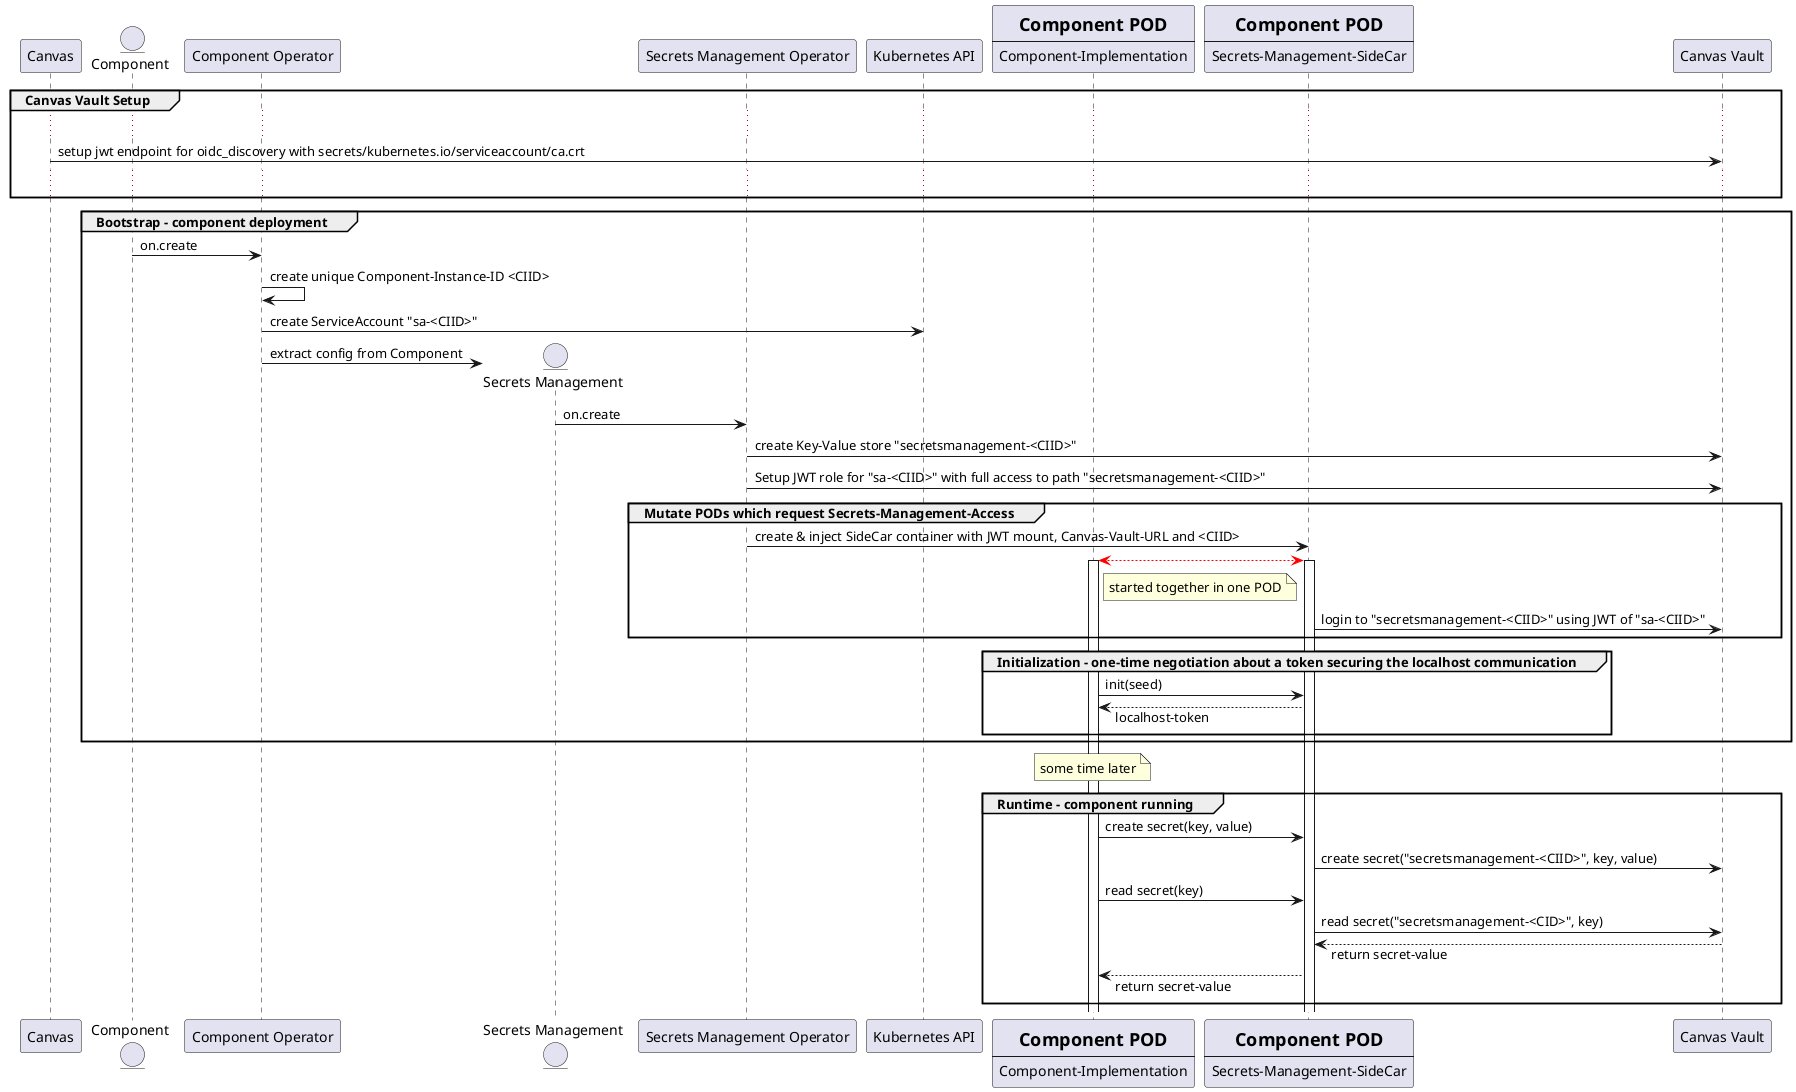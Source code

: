 @startuml

participant Canvas as "Canvas"
entity Component
participant "Component Operator" as ComponentOperator
entity "Secrets Management" as SecretsManagement
participant "Secrets Management Operator" as SecretsManagementOperator
participant "Kubernetes API" as KubernetesAPI
participant ComponentImplementation [
	=Component POD
	----
	Component-Implementation
]
participant SecretsManagementSideCar [
	=Component POD
	----
	Secrets-Management-SideCar
]
participant CanvasVault as "Canvas Vault"


group Canvas Vault Setup 
    ...
	Canvas -> CanvasVault : setup jwt endpoint for oidc_discovery with secrets/kubernetes.io/serviceaccount/ca.crt
	...
end group

group Bootstrap - component deployment
	Component -> ComponentOperator : on.create
	ComponentOperator -> ComponentOperator : create unique Component-Instance-ID <CIID>
	ComponentOperator -> KubernetesAPI : create ServiceAccount "sa-<CIID>"
	create SecretsManagement
	ComponentOperator -> SecretsManagement  : extract config from Component
	SecretsManagement -> SecretsManagementOperator : on.create
	SecretsManagementOperator -> CanvasVault : create Key-Value store "secretsmanagement-<CIID>"
	SecretsManagementOperator -> CanvasVault : Setup JWT role for "sa-<CIID>" with full access to path "secretsmanagement-<CIID>"
	group Mutate PODs which request Secrets-Management-Access
		SecretsManagementOperator -> SecretsManagementSideCar : create & inject SideCar container with JWT mount, Canvas-Vault-URL and <CIID>
		ComponentImplementation <-[#ff0000]-> SecretsManagementSideCar
		activate ComponentImplementation 
		activate SecretsManagementSideCar 
	    note right of ComponentImplementation
	    started together in one POD
	    end note	
		SecretsManagementSideCar -> CanvasVault : login to "secretsmanagement-<CIID>" using JWT of "sa-<CIID>"
    end group
	group Initialization - one-time negotiation about a token securing the localhost communication 
		ComponentImplementation -> SecretsManagementSideCar : init(seed)
		skinparam responseMessageBelowArrow true
		ComponentImplementation <-- SecretsManagementSideCar : localhost-token
    end group
end group

note over ComponentImplementation : some time later

group Runtime - component running
	ComponentImplementation -> SecretsManagementSideCar : create secret(key, value)
	SecretsManagementSideCar -> CanvasVault : create secret("secretsmanagement-<CIID>", key, value)
	ComponentImplementation -> SecretsManagementSideCar : read secret(key)
	SecretsManagementSideCar -> CanvasVault : read secret("secretsmanagement-<CID>", key)
	SecretsManagementSideCar  <-- CanvasVault : return secret-value
	ComponentImplementation <-- SecretsManagementSideCar : return secret-value 
end group

@enduml
